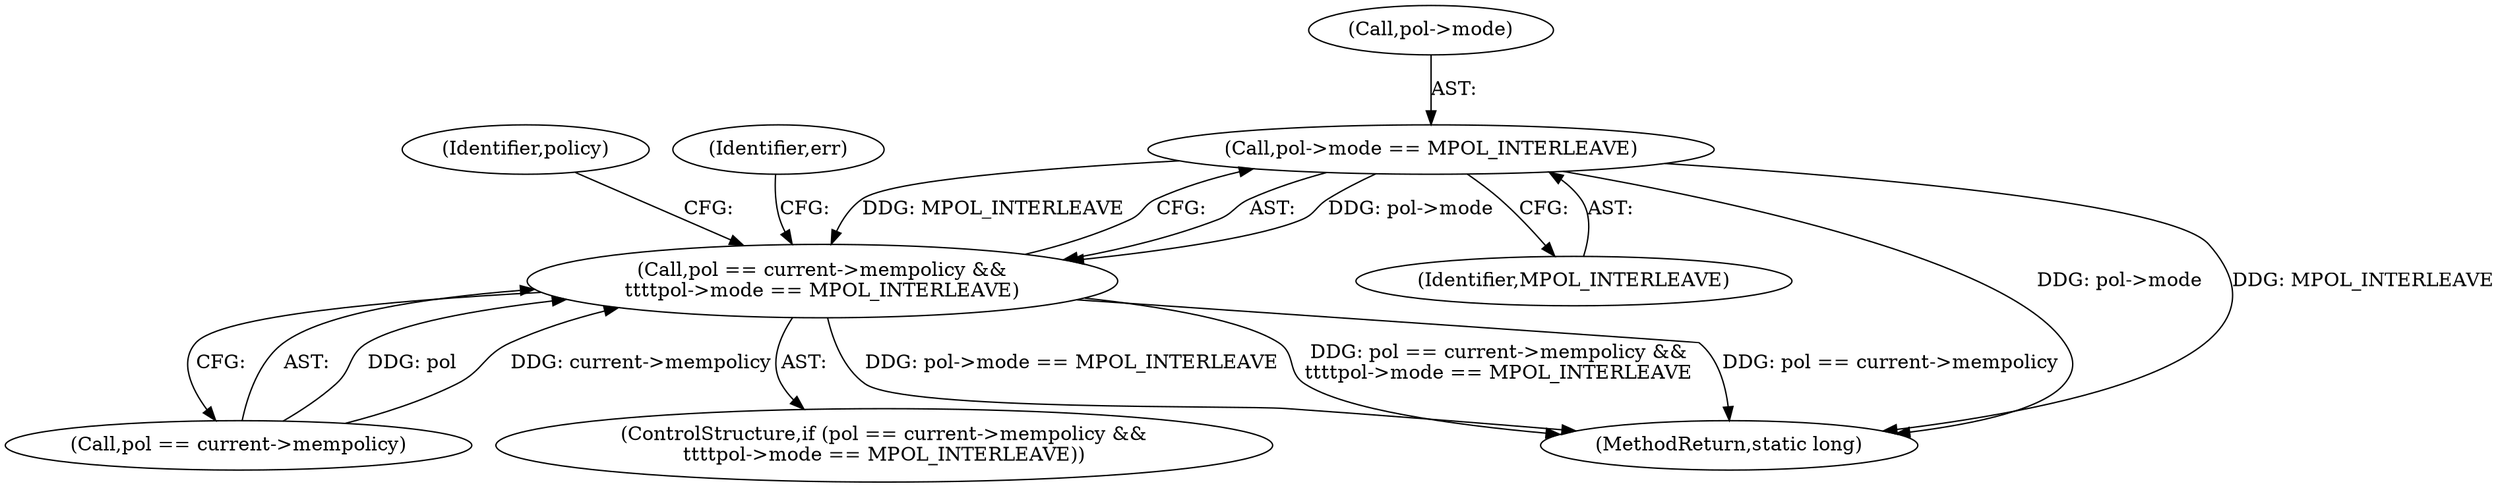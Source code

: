 digraph "0_linux_73223e4e2e3867ebf033a5a8eb2e5df0158ccc99@pointer" {
"1000264" [label="(Call,pol->mode == MPOL_INTERLEAVE)"];
"1000258" [label="(Call,pol == current->mempolicy &&\n\t\t\t\tpol->mode == MPOL_INTERLEAVE)"];
"1000272" [label="(Identifier,policy)"];
"1000257" [label="(ControlStructure,if (pol == current->mempolicy &&\n\t\t\t\tpol->mode == MPOL_INTERLEAVE))"];
"1000268" [label="(Identifier,MPOL_INTERLEAVE)"];
"1000265" [label="(Call,pol->mode)"];
"1000365" [label="(MethodReturn,static long)"];
"1000259" [label="(Call,pol == current->mempolicy)"];
"1000264" [label="(Call,pol->mode == MPOL_INTERLEAVE)"];
"1000258" [label="(Call,pol == current->mempolicy &&\n\t\t\t\tpol->mode == MPOL_INTERLEAVE)"];
"1000285" [label="(Identifier,err)"];
"1000264" -> "1000258"  [label="AST: "];
"1000264" -> "1000268"  [label="CFG: "];
"1000265" -> "1000264"  [label="AST: "];
"1000268" -> "1000264"  [label="AST: "];
"1000258" -> "1000264"  [label="CFG: "];
"1000264" -> "1000365"  [label="DDG: pol->mode"];
"1000264" -> "1000365"  [label="DDG: MPOL_INTERLEAVE"];
"1000264" -> "1000258"  [label="DDG: pol->mode"];
"1000264" -> "1000258"  [label="DDG: MPOL_INTERLEAVE"];
"1000258" -> "1000257"  [label="AST: "];
"1000258" -> "1000259"  [label="CFG: "];
"1000259" -> "1000258"  [label="AST: "];
"1000272" -> "1000258"  [label="CFG: "];
"1000285" -> "1000258"  [label="CFG: "];
"1000258" -> "1000365"  [label="DDG: pol == current->mempolicy"];
"1000258" -> "1000365"  [label="DDG: pol->mode == MPOL_INTERLEAVE"];
"1000258" -> "1000365"  [label="DDG: pol == current->mempolicy &&\n\t\t\t\tpol->mode == MPOL_INTERLEAVE"];
"1000259" -> "1000258"  [label="DDG: pol"];
"1000259" -> "1000258"  [label="DDG: current->mempolicy"];
}
